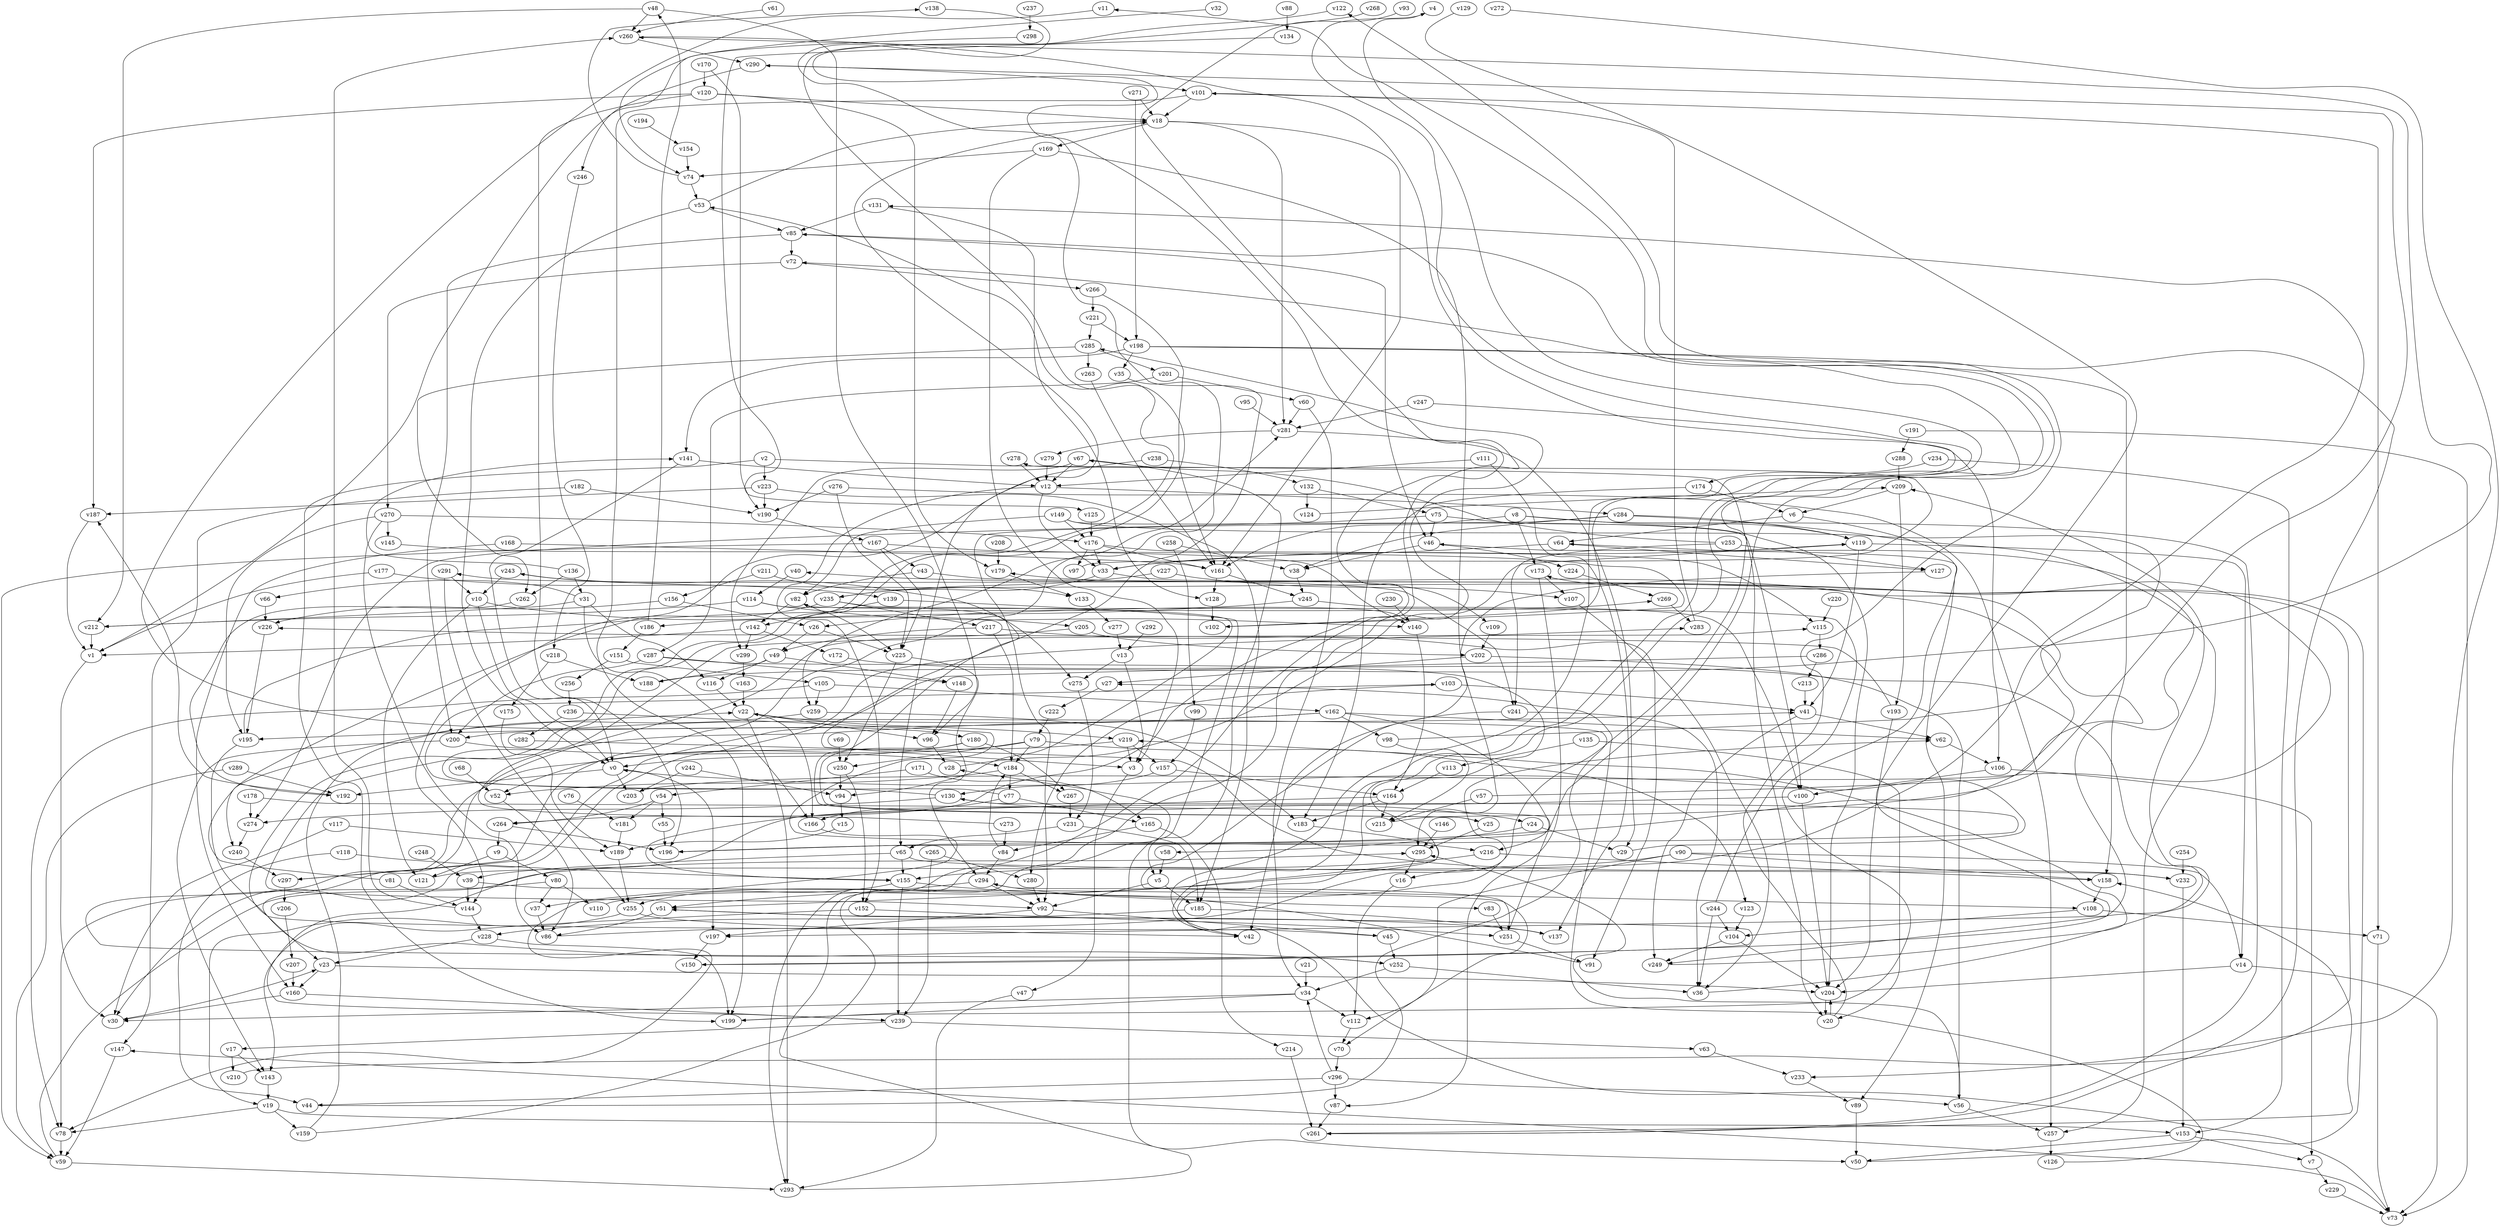 // Benchmark game 443 - 300 vertices
// time_bound: 98
// targets: v127
digraph G {
    v0 [name="v0", player=0];
    v1 [name="v1", player=1];
    v2 [name="v2", player=0];
    v3 [name="v3", player=1];
    v4 [name="v4", player=0];
    v5 [name="v5", player=0];
    v6 [name="v6", player=1];
    v7 [name="v7", player=1];
    v8 [name="v8", player=0];
    v9 [name="v9", player=0];
    v10 [name="v10", player=1];
    v11 [name="v11", player=0];
    v12 [name="v12", player=0];
    v13 [name="v13", player=1];
    v14 [name="v14", player=1];
    v15 [name="v15", player=1];
    v16 [name="v16", player=1];
    v17 [name="v17", player=1];
    v18 [name="v18", player=1];
    v19 [name="v19", player=1];
    v20 [name="v20", player=1];
    v21 [name="v21", player=1];
    v22 [name="v22", player=1];
    v23 [name="v23", player=0];
    v24 [name="v24", player=1];
    v25 [name="v25", player=1];
    v26 [name="v26", player=0];
    v27 [name="v27", player=0];
    v28 [name="v28", player=0];
    v29 [name="v29", player=0];
    v30 [name="v30", player=1];
    v31 [name="v31", player=0];
    v32 [name="v32", player=1];
    v33 [name="v33", player=1];
    v34 [name="v34", player=1];
    v35 [name="v35", player=1];
    v36 [name="v36", player=1];
    v37 [name="v37", player=1];
    v38 [name="v38", player=0];
    v39 [name="v39", player=1];
    v40 [name="v40", player=1];
    v41 [name="v41", player=0];
    v42 [name="v42", player=0];
    v43 [name="v43", player=1];
    v44 [name="v44", player=0];
    v45 [name="v45", player=1];
    v46 [name="v46", player=0];
    v47 [name="v47", player=0];
    v48 [name="v48", player=0];
    v49 [name="v49", player=0];
    v50 [name="v50", player=0];
    v51 [name="v51", player=0];
    v52 [name="v52", player=0];
    v53 [name="v53", player=0];
    v54 [name="v54", player=1];
    v55 [name="v55", player=1];
    v56 [name="v56", player=0];
    v57 [name="v57", player=0];
    v58 [name="v58", player=0];
    v59 [name="v59", player=0];
    v60 [name="v60", player=0];
    v61 [name="v61", player=0];
    v62 [name="v62", player=1];
    v63 [name="v63", player=1];
    v64 [name="v64", player=1];
    v65 [name="v65", player=0];
    v66 [name="v66", player=0];
    v67 [name="v67", player=0];
    v68 [name="v68", player=1];
    v69 [name="v69", player=0];
    v70 [name="v70", player=1];
    v71 [name="v71", player=0];
    v72 [name="v72", player=0];
    v73 [name="v73", player=1];
    v74 [name="v74", player=1];
    v75 [name="v75", player=0];
    v76 [name="v76", player=1];
    v77 [name="v77", player=1];
    v78 [name="v78", player=0];
    v79 [name="v79", player=1];
    v80 [name="v80", player=0];
    v81 [name="v81", player=0];
    v82 [name="v82", player=1];
    v83 [name="v83", player=0];
    v84 [name="v84", player=1];
    v85 [name="v85", player=0];
    v86 [name="v86", player=1];
    v87 [name="v87", player=1];
    v88 [name="v88", player=1];
    v89 [name="v89", player=0];
    v90 [name="v90", player=0];
    v91 [name="v91", player=1];
    v92 [name="v92", player=1];
    v93 [name="v93", player=1];
    v94 [name="v94", player=1];
    v95 [name="v95", player=0];
    v96 [name="v96", player=0];
    v97 [name="v97", player=0];
    v98 [name="v98", player=1];
    v99 [name="v99", player=0];
    v100 [name="v100", player=1];
    v101 [name="v101", player=1];
    v102 [name="v102", player=0];
    v103 [name="v103", player=1];
    v104 [name="v104", player=1];
    v105 [name="v105", player=0];
    v106 [name="v106", player=0];
    v107 [name="v107", player=1];
    v108 [name="v108", player=1];
    v109 [name="v109", player=0];
    v110 [name="v110", player=0];
    v111 [name="v111", player=1];
    v112 [name="v112", player=1];
    v113 [name="v113", player=1];
    v114 [name="v114", player=0];
    v115 [name="v115", player=0];
    v116 [name="v116", player=1];
    v117 [name="v117", player=0];
    v118 [name="v118", player=1];
    v119 [name="v119", player=1];
    v120 [name="v120", player=1];
    v121 [name="v121", player=0];
    v122 [name="v122", player=0];
    v123 [name="v123", player=1];
    v124 [name="v124", player=1];
    v125 [name="v125", player=0];
    v126 [name="v126", player=0];
    v127 [name="v127", player=0, target=1];
    v128 [name="v128", player=0];
    v129 [name="v129", player=0];
    v130 [name="v130", player=0];
    v131 [name="v131", player=1];
    v132 [name="v132", player=1];
    v133 [name="v133", player=1];
    v134 [name="v134", player=0];
    v135 [name="v135", player=1];
    v136 [name="v136", player=1];
    v137 [name="v137", player=1];
    v138 [name="v138", player=1];
    v139 [name="v139", player=0];
    v140 [name="v140", player=1];
    v141 [name="v141", player=1];
    v142 [name="v142", player=0];
    v143 [name="v143", player=1];
    v144 [name="v144", player=0];
    v145 [name="v145", player=1];
    v146 [name="v146", player=0];
    v147 [name="v147", player=1];
    v148 [name="v148", player=1];
    v149 [name="v149", player=1];
    v150 [name="v150", player=0];
    v151 [name="v151", player=0];
    v152 [name="v152", player=0];
    v153 [name="v153", player=1];
    v154 [name="v154", player=0];
    v155 [name="v155", player=1];
    v156 [name="v156", player=1];
    v157 [name="v157", player=0];
    v158 [name="v158", player=1];
    v159 [name="v159", player=1];
    v160 [name="v160", player=1];
    v161 [name="v161", player=1];
    v162 [name="v162", player=1];
    v163 [name="v163", player=0];
    v164 [name="v164", player=1];
    v165 [name="v165", player=1];
    v166 [name="v166", player=1];
    v167 [name="v167", player=1];
    v168 [name="v168", player=1];
    v169 [name="v169", player=1];
    v170 [name="v170", player=1];
    v171 [name="v171", player=1];
    v172 [name="v172", player=0];
    v173 [name="v173", player=0];
    v174 [name="v174", player=0];
    v175 [name="v175", player=0];
    v176 [name="v176", player=0];
    v177 [name="v177", player=0];
    v178 [name="v178", player=1];
    v179 [name="v179", player=0];
    v180 [name="v180", player=0];
    v181 [name="v181", player=1];
    v182 [name="v182", player=0];
    v183 [name="v183", player=0];
    v184 [name="v184", player=0];
    v185 [name="v185", player=0];
    v186 [name="v186", player=1];
    v187 [name="v187", player=0];
    v188 [name="v188", player=1];
    v189 [name="v189", player=1];
    v190 [name="v190", player=0];
    v191 [name="v191", player=1];
    v192 [name="v192", player=1];
    v193 [name="v193", player=0];
    v194 [name="v194", player=0];
    v195 [name="v195", player=1];
    v196 [name="v196", player=0];
    v197 [name="v197", player=1];
    v198 [name="v198", player=1];
    v199 [name="v199", player=0];
    v200 [name="v200", player=0];
    v201 [name="v201", player=0];
    v202 [name="v202", player=0];
    v203 [name="v203", player=1];
    v204 [name="v204", player=1];
    v205 [name="v205", player=1];
    v206 [name="v206", player=1];
    v207 [name="v207", player=1];
    v208 [name="v208", player=1];
    v209 [name="v209", player=1];
    v210 [name="v210", player=1];
    v211 [name="v211", player=0];
    v212 [name="v212", player=1];
    v213 [name="v213", player=0];
    v214 [name="v214", player=0];
    v215 [name="v215", player=0];
    v216 [name="v216", player=0];
    v217 [name="v217", player=1];
    v218 [name="v218", player=0];
    v219 [name="v219", player=1];
    v220 [name="v220", player=0];
    v221 [name="v221", player=1];
    v222 [name="v222", player=1];
    v223 [name="v223", player=1];
    v224 [name="v224", player=1];
    v225 [name="v225", player=1];
    v226 [name="v226", player=1];
    v227 [name="v227", player=1];
    v228 [name="v228", player=1];
    v229 [name="v229", player=0];
    v230 [name="v230", player=0];
    v231 [name="v231", player=1];
    v232 [name="v232", player=0];
    v233 [name="v233", player=0];
    v234 [name="v234", player=0];
    v235 [name="v235", player=1];
    v236 [name="v236", player=0];
    v237 [name="v237", player=0];
    v238 [name="v238", player=1];
    v239 [name="v239", player=0];
    v240 [name="v240", player=0];
    v241 [name="v241", player=0];
    v242 [name="v242", player=1];
    v243 [name="v243", player=0];
    v244 [name="v244", player=1];
    v245 [name="v245", player=0];
    v246 [name="v246", player=0];
    v247 [name="v247", player=0];
    v248 [name="v248", player=1];
    v249 [name="v249", player=0];
    v250 [name="v250", player=0];
    v251 [name="v251", player=0];
    v252 [name="v252", player=0];
    v253 [name="v253", player=0];
    v254 [name="v254", player=0];
    v255 [name="v255", player=0];
    v256 [name="v256", player=0];
    v257 [name="v257", player=0];
    v258 [name="v258", player=0];
    v259 [name="v259", player=0];
    v260 [name="v260", player=0];
    v261 [name="v261", player=0];
    v262 [name="v262", player=1];
    v263 [name="v263", player=1];
    v264 [name="v264", player=1];
    v265 [name="v265", player=1];
    v266 [name="v266", player=0];
    v267 [name="v267", player=0];
    v268 [name="v268", player=0];
    v269 [name="v269", player=0];
    v270 [name="v270", player=0];
    v271 [name="v271", player=1];
    v272 [name="v272", player=1];
    v273 [name="v273", player=1];
    v274 [name="v274", player=1];
    v275 [name="v275", player=1];
    v276 [name="v276", player=0];
    v277 [name="v277", player=0];
    v278 [name="v278", player=0];
    v279 [name="v279", player=1];
    v280 [name="v280", player=1];
    v281 [name="v281", player=1];
    v282 [name="v282", player=0];
    v283 [name="v283", player=1];
    v284 [name="v284", player=1];
    v285 [name="v285", player=0];
    v286 [name="v286", player=0];
    v287 [name="v287", player=1];
    v288 [name="v288", player=0];
    v289 [name="v289", player=1];
    v290 [name="v290", player=0];
    v291 [name="v291", player=1];
    v292 [name="v292", player=0];
    v293 [name="v293", player=0];
    v294 [name="v294", player=1];
    v295 [name="v295", player=1];
    v296 [name="v296", player=1];
    v297 [name="v297", player=1];
    v298 [name="v298", player=1];
    v299 [name="v299", player=1];

    v0 -> v197;
    v1 -> v30;
    v2 -> v223;
    v3 -> v47;
    v4 -> v42 [constraint="t < 11"];
    v5 -> v185;
    v6 -> v89;
    v7 -> v229;
    v8 -> v261 [constraint="t < 8"];
    v9 -> v121;
    v10 -> v0;
    v11 -> v180 [constraint="t mod 3 == 1"];
    v12 -> v284;
    v13 -> v275;
    v14 -> v204;
    v15 -> v189 [constraint="t mod 2 == 0"];
    v16 -> v112;
    v17 -> v210;
    v18 -> v169;
    v19 -> v153;
    v20 -> v122 [constraint="t mod 4 == 0"];
    v21 -> v34;
    v22 -> v219;
    v23 -> v204;
    v24 -> v58;
    v25 -> v295;
    v26 -> v225;
    v27 -> v222;
    v28 -> v119 [constraint="t < 8"];
    v29 -> v0 [constraint="t mod 4 == 1"];
    v30 -> v23;
    v31 -> v66 [constraint="t mod 5 == 3"];
    v32 -> v1 [constraint="t < 12"];
    v33 -> v109;
    v34 -> v30 [constraint="t >= 1"];
    v35 -> v297 [constraint="t < 8"];
    v36 -> v209 [constraint="t >= 3"];
    v37 -> v86;
    v38 -> v245;
    v39 -> v70 [constraint="t >= 5"];
    v40 -> v114;
    v41 -> v249;
    v42 -> v72 [constraint="t mod 2 == 0"];
    v43 -> v241;
    v44 -> v22 [constraint="t >= 2"];
    v45 -> v53 [constraint="t < 13"];
    v46 -> v224;
    v47 -> v293;
    v48 -> v212;
    v49 -> v188;
    v50 -> v243 [constraint="t < 7"];
    v51 -> v150 [constraint="t >= 4"];
    v52 -> v86;
    v53 -> v0;
    v54 -> v264;
    v55 -> v196;
    v56 -> v295 [constraint="t mod 2 == 0"];
    v57 -> v179 [constraint="t < 14"];
    v58 -> v5;
    v59 -> v295 [constraint="t mod 4 == 1"];
    v60 -> v34;
    v61 -> v260 [constraint="t < 15"];
    v62 -> v106;
    v63 -> v233;
    v64 -> v127;
    v65 -> v155;
    v66 -> v226;
    v67 -> v299;
    v68 -> v52;
    v69 -> v250;
    v70 -> v296;
    v71 -> v73;
    v72 -> v266;
    v73 -> v147 [constraint="t < 5"];
    v74 -> v138 [constraint="t mod 5 == 0"];
    v75 -> v204;
    v76 -> v181;
    v77 -> v115 [constraint="t < 12"];
    v78 -> v59;
    v79 -> v252 [constraint="t < 9"];
    v80 -> v37;
    v81 -> v18 [constraint="t >= 5"];
    v82 -> v225;
    v83 -> v251;
    v84 -> v294;
    v85 -> v200;
    v86 -> v62 [constraint="t mod 4 == 0"];
    v87 -> v261;
    v88 -> v134;
    v89 -> v50;
    v90 -> v16;
    v91 -> v294 [constraint="t >= 4"];
    v92 -> v45;
    v93 -> v293 [constraint="t mod 2 == 0"];
    v94 -> v15;
    v95 -> v281;
    v96 -> v28;
    v97 -> v278 [constraint="t < 6"];
    v98 -> v291 [constraint="t < 15"];
    v99 -> v157;
    v100 -> v155 [constraint="t mod 5 == 1"];
    v101 -> v71;
    v102 -> v4 [constraint="t < 14"];
    v103 -> v280;
    v104 -> v249;
    v105 -> v162;
    v106 -> v7;
    v107 -> v36;
    v108 -> v104;
    v109 -> v202;
    v110 -> v85 [constraint="t < 7"];
    v111 -> v137;
    v112 -> v70;
    v113 -> v164;
    v114 -> v25 [constraint="t mod 2 == 0"];
    v115 -> v286;
    v116 -> v22;
    v117 -> v189;
    v118 -> v155;
    v119 -> v41;
    v120 -> v196;
    v121 -> v131 [constraint="t >= 3"];
    v122 -> v92 [constraint="t mod 4 == 1"];
    v123 -> v104;
    v124 -> v209 [constraint="t mod 4 == 3"];
    v125 -> v176;
    v126 -> v27 [constraint="t mod 2 == 1"];
    v127 -> v108 [constraint="t mod 4 == 0"];
    v128 -> v102;
    v129 -> v249 [constraint="t >= 2"];
    v130 -> v103 [constraint="t mod 4 == 1"];
    v131 -> v85;
    v132 -> v124;
    v133 -> v277;
    v134 -> v125 [constraint="t mod 4 == 2"];
    v135 -> v113;
    v136 -> v141 [constraint="t >= 2"];
    v137 -> v51 [constraint="t >= 1"];
    v138 -> v3 [constraint="t mod 2 == 0"];
    v139 -> v50;
    v140 -> v26 [constraint="t >= 5"];
    v141 -> v12;
    v142 -> v1;
    v143 -> v19;
    v144 -> v228;
    v145 -> v102 [constraint="t mod 3 == 2"];
    v146 -> v295;
    v147 -> v59;
    v148 -> v96;
    v149 -> v196 [constraint="t < 9"];
    v150 -> v64 [constraint="t >= 1"];
    v151 -> v105;
    v152 -> v251;
    v153 -> v7;
    v154 -> v74;
    v155 -> v255;
    v156 -> v26;
    v157 -> v164;
    v158 -> v108;
    v159 -> v28 [constraint="t >= 3"];
    v160 -> v239;
    v161 -> v128;
    v162 -> v216;
    v163 -> v22;
    v164 -> v239 [constraint="t mod 5 == 4"];
    v165 -> v84;
    v166 -> v78 [constraint="t < 14"];
    v167 -> v59;
    v168 -> v160;
    v169 -> v3;
    v170 -> v190;
    v171 -> v165;
    v172 -> v197 [constraint="t >= 5"];
    v173 -> v87;
    v174 -> v183;
    v175 -> v189;
    v176 -> v115;
    v177 -> v1;
    v178 -> v196 [constraint="t < 10"];
    v179 -> v133;
    v180 -> v25 [constraint="t < 11"];
    v181 -> v189;
    v182 -> v147;
    v183 -> v51 [constraint="t >= 2"];
    v184 -> v77;
    v185 -> v228;
    v186 -> v48;
    v187 -> v1;
    v188 -> v260 [constraint="t < 8"];
    v189 -> v255;
    v190 -> v167;
    v191 -> v73;
    v192 -> v187 [constraint="t < 11"];
    v193 -> v226 [constraint="t mod 4 == 0"];
    v194 -> v154;
    v195 -> v269 [constraint="t >= 2"];
    v196 -> v130 [constraint="t < 6"];
    v197 -> v150;
    v198 -> v261 [constraint="t < 10"];
    v199 -> v46 [constraint="t >= 5"];
    v200 -> v184;
    v201 -> v60;
    v202 -> v27;
    v203 -> v173 [constraint="t mod 3 == 0"];
    v204 -> v20;
    v205 -> v202;
    v206 -> v207;
    v207 -> v160;
    v208 -> v179;
    v209 -> v6;
    v210 -> v40 [constraint="t >= 1"];
    v211 -> v156;
    v212 -> v1;
    v213 -> v41;
    v214 -> v261;
    v215 -> v290 [constraint="t mod 2 == 1"];
    v216 -> v158;
    v217 -> v49;
    v218 -> v188;
    v219 -> v52;
    v220 -> v115;
    v221 -> v198;
    v222 -> v79;
    v223 -> v190;
    v224 -> v269;
    v225 -> v294;
    v226 -> v195;
    v227 -> v107;
    v228 -> v23;
    v229 -> v73;
    v230 -> v140;
    v231 -> v65;
    v232 -> v153;
    v233 -> v89;
    v234 -> v153;
    v235 -> v94 [constraint="t mod 4 == 1"];
    v236 -> v216 [constraint="t >= 3"];
    v237 -> v298;
    v238 -> v132;
    v239 -> v63;
    v240 -> v297;
    v241 -> v36;
    v242 -> v94;
    v243 -> v275;
    v244 -> v82 [constraint="t < 15"];
    v245 -> v100;
    v246 -> v218;
    v247 -> v106;
    v248 -> v39;
    v249 -> v219 [constraint="t < 9"];
    v250 -> v94;
    v251 -> v11 [constraint="t mod 5 == 4"];
    v252 -> v281 [constraint="t >= 1"];
    v253 -> v67 [constraint="t mod 4 == 3"];
    v254 -> v232;
    v255 -> v42;
    v256 -> v236;
    v257 -> v126;
    v258 -> v38;
    v259 -> v183;
    v260 -> v73 [constraint="t < 8"];
    v261 -> v158 [constraint="t mod 5 == 4"];
    v262 -> v192 [constraint="t < 6"];
    v263 -> v161;
    v264 -> v9;
    v265 -> v280;
    v266 -> v221;
    v267 -> v231;
    v268 -> v264 [constraint="t >= 3"];
    v269 -> v283;
    v270 -> v86;
    v271 -> v18;
    v272 -> v233 [constraint="t mod 5 == 0"];
    v273 -> v41 [constraint="t < 12"];
    v274 -> v240;
    v275 -> v231;
    v276 -> v225;
    v277 -> v13;
    v278 -> v12;
    v279 -> v12;
    v280 -> v92;
    v281 -> v29;
    v282 -> v232 [constraint="t >= 5"];
    v283 -> v101;
    v284 -> v92;
    v285 -> v263;
    v286 -> v30 [constraint="t >= 5"];
    v287 -> v37 [constraint="t >= 1"];
    v288 -> v209;
    v289 -> v192;
    v290 -> v246;
    v291 -> v255;
    v292 -> v13;
    v293 -> v285 [constraint="t >= 4"];
    v294 -> v51;
    v295 -> v16;
    v296 -> v44;
    v297 -> v283 [constraint="t mod 4 == 0"];
    v298 -> v74 [constraint="t >= 4"];
    v299 -> v163;
    v33 -> v235;
    v243 -> v10;
    v59 -> v293;
    v285 -> v262;
    v191 -> v288;
    v162 -> v195;
    v273 -> v84;
    v132 -> v75;
    v149 -> v82;
    v294 -> v92;
    v9 -> v80;
    v18 -> v161;
    v101 -> v199;
    v75 -> v274;
    v157 -> v130;
    v54 -> v181;
    v98 -> v215;
    v291 -> v10;
    v34 -> v199;
    v228 -> v199;
    v119 -> v14;
    v167 -> v140;
    v24 -> v29;
    v234 -> v174;
    v106 -> v100;
    v117 -> v30;
    v244 -> v36;
    v193 -> v204;
    v284 -> v257;
    v60 -> v281;
    v152 -> v143;
    v90 -> v112;
    v241 -> v42;
    v174 -> v6;
    v8 -> v161;
    v75 -> v46;
    v0 -> v203;
    v67 -> v12;
    v180 -> v0;
    v247 -> v281;
    v169 -> v295;
    v142 -> v299;
    v296 -> v87;
    v2 -> v199;
    v74 -> v53;
    v81 -> v144;
    v265 -> v239;
    v120 -> v18;
    v180 -> v267;
    v221 -> v285;
    v39 -> v144;
    v72 -> v270;
    v12 -> v152;
    v235 -> v144;
    v141 -> v0;
    v0 -> v192;
    v103 -> v41;
    v130 -> v274;
    v238 -> v65;
    v296 -> v56;
    v64 -> v33;
    v164 -> v183;
    v165 -> v214;
    v264 -> v196;
    v236 -> v282;
    v185 -> v137;
    v82 -> v142;
    v57 -> v215;
    v48 -> v96;
    v184 -> v52;
    v100 -> v204;
    v285 -> v201;
    v31 -> v212;
    v56 -> v257;
    v227 -> v235;
    v173 -> v107;
    v23 -> v160;
    v19 -> v159;
    v162 -> v62;
    v2 -> v20;
    v176 -> v161;
    v149 -> v176;
    v156 -> v226;
    v271 -> v198;
    v296 -> v34;
    v10 -> v205;
    v182 -> v190;
    v239 -> v17;
    v8 -> v119;
    v162 -> v200;
    v176 -> v33;
    v251 -> v91;
    v34 -> v112;
    v79 -> v123;
    v242 -> v203;
    v65 -> v39;
    v250 -> v152;
    v101 -> v18;
    v26 -> v49;
    v276 -> v190;
    v198 -> v141;
    v225 -> v250;
    v43 -> v82;
    v136 -> v262;
    v79 -> v250;
    v245 -> v186;
    v90 -> v14;
    v84 -> v184;
    v51 -> v86;
    v14 -> v73;
    v223 -> v185;
    v287 -> v200;
    v46 -> v38;
    v219 -> v3;
    v85 -> v72;
    v135 -> v20;
    v6 -> v64;
    v31 -> v116;
    v92 -> v197;
    v202 -> v56;
    v244 -> v104;
    v200 -> v143;
    v80 -> v110;
    v255 -> v19;
    v144 -> v260;
    v77 -> v165;
    v139 -> v142;
    v22 -> v293;
    v161 -> v245;
    v80 -> v78;
    v217 -> v184;
    v114 -> v140;
    v162 -> v98;
    v178 -> v274;
    v290 -> v101;
    v140 -> v164;
    v286 -> v213;
    v130 -> v24;
    v8 -> v173;
    v287 -> v148;
    v105 -> v78;
    v54 -> v55;
    v270 -> v145;
    v12 -> v33;
    v20 -> v204;
    v111 -> v12;
    v49 -> v148;
    v211 -> v133;
    v170 -> v120;
    v201 -> v287;
    v108 -> v71;
    v235 -> v217;
    v284 -> v38;
    v159 -> v22;
    v136 -> v31;
    v297 -> v206;
    v198 -> v35;
    v281 -> v279;
    v252 -> v36;
    v67 -> v5;
    v270 -> v176;
    v45 -> v252;
    v118 -> v44;
    v119 -> v33;
    v142 -> v172;
    v169 -> v74;
    v195 -> v23;
    v160 -> v30;
    v19 -> v78;
    v198 -> v158;
    v90 -> v158;
    v167 -> v225;
    v120 -> v187;
    v217 -> v91;
    v184 -> v267;
    v48 -> v260;
    v53 -> v18;
    v209 -> v193;
    v22 -> v96;
    v149 -> v100;
    v155 -> v239;
    v252 -> v34;
    v164 -> v215;
    v131 -> v128;
    v41 -> v62;
    v104 -> v204;
    v22 -> v166;
    v177 -> v139;
    v79 -> v184;
    v276 -> v257;
    v53 -> v85;
    v223 -> v187;
    v289 -> v59;
    v17 -> v143;
    v258 -> v99;
    v231 -> v185;
    v18 -> v281;
    v205 -> v259;
    v218 -> v175;
    v253 -> v127;
    v153 -> v50;
    v253 -> v241;
    v176 -> v97;
    v114 -> v212;
    v284 -> v119;
    v260 -> v290;
    v151 -> v256;
    v294 -> v251;
    v105 -> v259;
    v10 -> v121;
    v216 -> v155;
    v77 -> v166;
    v5 -> v92;
    v49 -> v116;
    v270 -> v195;
    v266 -> v161;
    v120 -> v179;
    v13 -> v3;
    v65 -> v232;
    v171 -> v54;
    v155 -> v83;
    v31 -> v166;
    v186 -> v151;
    v259 -> v240;
    v85 -> v46;
    v219 -> v157;
    v167 -> v43;
    v168 -> v161;
}
